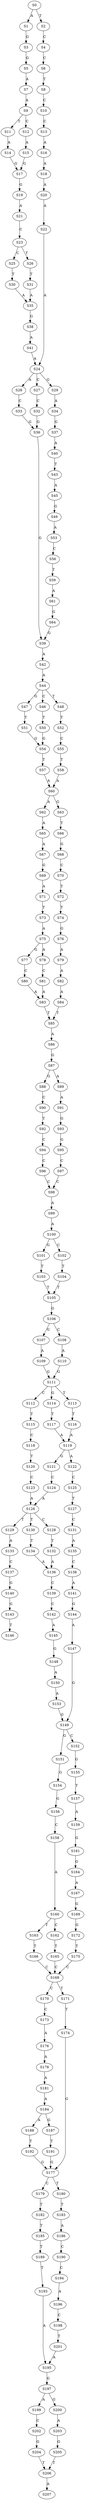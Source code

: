 strict digraph  {
	S0 -> S1 [ label = A ];
	S0 -> S2 [ label = T ];
	S1 -> S3 [ label = G ];
	S2 -> S4 [ label = C ];
	S3 -> S5 [ label = G ];
	S4 -> S6 [ label = C ];
	S5 -> S7 [ label = A ];
	S6 -> S8 [ label = T ];
	S7 -> S9 [ label = A ];
	S8 -> S10 [ label = C ];
	S9 -> S11 [ label = T ];
	S9 -> S12 [ label = C ];
	S10 -> S13 [ label = C ];
	S11 -> S14 [ label = A ];
	S12 -> S15 [ label = A ];
	S13 -> S16 [ label = A ];
	S14 -> S17 [ label = G ];
	S15 -> S17 [ label = G ];
	S16 -> S18 [ label = A ];
	S17 -> S19 [ label = G ];
	S18 -> S20 [ label = A ];
	S19 -> S21 [ label = A ];
	S20 -> S22 [ label = A ];
	S21 -> S23 [ label = C ];
	S22 -> S24 [ label = A ];
	S23 -> S25 [ label = C ];
	S23 -> S26 [ label = T ];
	S24 -> S27 [ label = C ];
	S24 -> S28 [ label = A ];
	S24 -> S29 [ label = G ];
	S25 -> S30 [ label = T ];
	S26 -> S31 [ label = T ];
	S27 -> S32 [ label = C ];
	S28 -> S33 [ label = C ];
	S29 -> S34 [ label = A ];
	S30 -> S35 [ label = A ];
	S31 -> S35 [ label = A ];
	S32 -> S36 [ label = G ];
	S33 -> S36 [ label = G ];
	S34 -> S37 [ label = G ];
	S35 -> S38 [ label = G ];
	S36 -> S39 [ label = G ];
	S37 -> S40 [ label = A ];
	S38 -> S41 [ label = A ];
	S39 -> S42 [ label = A ];
	S40 -> S43 [ label = T ];
	S41 -> S24 [ label = A ];
	S42 -> S44 [ label = A ];
	S43 -> S45 [ label = A ];
	S44 -> S46 [ label = C ];
	S44 -> S47 [ label = G ];
	S44 -> S48 [ label = T ];
	S45 -> S49 [ label = G ];
	S46 -> S50 [ label = T ];
	S47 -> S51 [ label = T ];
	S48 -> S52 [ label = T ];
	S49 -> S53 [ label = A ];
	S50 -> S54 [ label = G ];
	S51 -> S54 [ label = G ];
	S52 -> S55 [ label = C ];
	S53 -> S56 [ label = C ];
	S54 -> S57 [ label = T ];
	S55 -> S58 [ label = T ];
	S56 -> S59 [ label = T ];
	S57 -> S60 [ label = A ];
	S58 -> S60 [ label = A ];
	S59 -> S61 [ label = A ];
	S60 -> S62 [ label = A ];
	S60 -> S63 [ label = G ];
	S61 -> S64 [ label = G ];
	S62 -> S65 [ label = A ];
	S63 -> S66 [ label = T ];
	S64 -> S39 [ label = G ];
	S65 -> S67 [ label = A ];
	S66 -> S68 [ label = G ];
	S67 -> S69 [ label = G ];
	S68 -> S70 [ label = C ];
	S69 -> S71 [ label = A ];
	S70 -> S72 [ label = T ];
	S71 -> S73 [ label = T ];
	S72 -> S74 [ label = T ];
	S73 -> S75 [ label = A ];
	S74 -> S76 [ label = G ];
	S75 -> S77 [ label = G ];
	S75 -> S78 [ label = A ];
	S76 -> S79 [ label = A ];
	S77 -> S80 [ label = C ];
	S78 -> S81 [ label = C ];
	S79 -> S82 [ label = A ];
	S80 -> S83 [ label = A ];
	S81 -> S83 [ label = A ];
	S82 -> S84 [ label = A ];
	S83 -> S85 [ label = T ];
	S84 -> S85 [ label = T ];
	S85 -> S86 [ label = A ];
	S86 -> S87 [ label = G ];
	S87 -> S88 [ label = G ];
	S87 -> S89 [ label = A ];
	S88 -> S90 [ label = C ];
	S89 -> S91 [ label = A ];
	S90 -> S92 [ label = T ];
	S91 -> S93 [ label = G ];
	S92 -> S94 [ label = C ];
	S93 -> S95 [ label = G ];
	S94 -> S96 [ label = C ];
	S95 -> S97 [ label = C ];
	S96 -> S98 [ label = C ];
	S97 -> S98 [ label = C ];
	S98 -> S99 [ label = A ];
	S99 -> S100 [ label = A ];
	S100 -> S101 [ label = G ];
	S100 -> S102 [ label = C ];
	S101 -> S103 [ label = T ];
	S102 -> S104 [ label = T ];
	S103 -> S105 [ label = T ];
	S104 -> S105 [ label = T ];
	S105 -> S106 [ label = G ];
	S106 -> S107 [ label = G ];
	S106 -> S108 [ label = C ];
	S107 -> S109 [ label = A ];
	S108 -> S110 [ label = A ];
	S109 -> S111 [ label = G ];
	S110 -> S111 [ label = G ];
	S111 -> S112 [ label = C ];
	S111 -> S113 [ label = T ];
	S111 -> S114 [ label = G ];
	S112 -> S115 [ label = T ];
	S113 -> S116 [ label = T ];
	S114 -> S117 [ label = T ];
	S115 -> S118 [ label = C ];
	S116 -> S119 [ label = A ];
	S117 -> S119 [ label = A ];
	S118 -> S120 [ label = T ];
	S119 -> S121 [ label = G ];
	S119 -> S122 [ label = A ];
	S120 -> S123 [ label = C ];
	S121 -> S124 [ label = C ];
	S122 -> S125 [ label = C ];
	S123 -> S126 [ label = A ];
	S124 -> S126 [ label = A ];
	S125 -> S127 [ label = T ];
	S126 -> S128 [ label = C ];
	S126 -> S129 [ label = T ];
	S126 -> S130 [ label = T ];
	S127 -> S131 [ label = C ];
	S128 -> S132 [ label = T ];
	S129 -> S133 [ label = A ];
	S130 -> S134 [ label = T ];
	S131 -> S135 [ label = A ];
	S132 -> S136 [ label = A ];
	S133 -> S137 [ label = C ];
	S134 -> S136 [ label = A ];
	S135 -> S138 [ label = C ];
	S136 -> S139 [ label = C ];
	S137 -> S140 [ label = G ];
	S138 -> S141 [ label = A ];
	S139 -> S142 [ label = C ];
	S140 -> S143 [ label = G ];
	S141 -> S144 [ label = G ];
	S142 -> S145 [ label = A ];
	S143 -> S146 [ label = T ];
	S144 -> S147 [ label = A ];
	S145 -> S148 [ label = G ];
	S147 -> S149 [ label = G ];
	S148 -> S150 [ label = A ];
	S149 -> S151 [ label = G ];
	S149 -> S152 [ label = C ];
	S150 -> S153 [ label = A ];
	S151 -> S154 [ label = G ];
	S152 -> S155 [ label = G ];
	S153 -> S149 [ label = G ];
	S154 -> S156 [ label = G ];
	S155 -> S157 [ label = T ];
	S156 -> S158 [ label = C ];
	S157 -> S159 [ label = A ];
	S158 -> S160 [ label = A ];
	S159 -> S161 [ label = G ];
	S160 -> S162 [ label = C ];
	S160 -> S163 [ label = T ];
	S161 -> S164 [ label = G ];
	S162 -> S165 [ label = T ];
	S163 -> S166 [ label = T ];
	S164 -> S167 [ label = A ];
	S165 -> S168 [ label = C ];
	S166 -> S168 [ label = C ];
	S167 -> S169 [ label = G ];
	S168 -> S170 [ label = C ];
	S168 -> S171 [ label = T ];
	S169 -> S172 [ label = G ];
	S170 -> S173 [ label = C ];
	S171 -> S174 [ label = T ];
	S172 -> S175 [ label = T ];
	S173 -> S176 [ label = A ];
	S174 -> S177 [ label = G ];
	S175 -> S168 [ label = C ];
	S176 -> S178 [ label = A ];
	S177 -> S179 [ label = C ];
	S177 -> S180 [ label = T ];
	S178 -> S181 [ label = A ];
	S179 -> S182 [ label = T ];
	S180 -> S183 [ label = T ];
	S181 -> S184 [ label = A ];
	S182 -> S185 [ label = T ];
	S183 -> S186 [ label = A ];
	S184 -> S187 [ label = G ];
	S184 -> S188 [ label = A ];
	S185 -> S189 [ label = T ];
	S186 -> S190 [ label = C ];
	S187 -> S191 [ label = T ];
	S188 -> S192 [ label = T ];
	S189 -> S193 [ label = T ];
	S190 -> S194 [ label = C ];
	S191 -> S177 [ label = G ];
	S192 -> S177 [ label = G ];
	S193 -> S195 [ label = A ];
	S194 -> S196 [ label = A ];
	S195 -> S197 [ label = G ];
	S196 -> S198 [ label = C ];
	S197 -> S199 [ label = A ];
	S197 -> S200 [ label = G ];
	S198 -> S201 [ label = T ];
	S199 -> S202 [ label = C ];
	S200 -> S203 [ label = A ];
	S201 -> S195 [ label = A ];
	S202 -> S204 [ label = G ];
	S203 -> S205 [ label = G ];
	S204 -> S206 [ label = T ];
	S205 -> S206 [ label = T ];
	S206 -> S207 [ label = A ];
}
